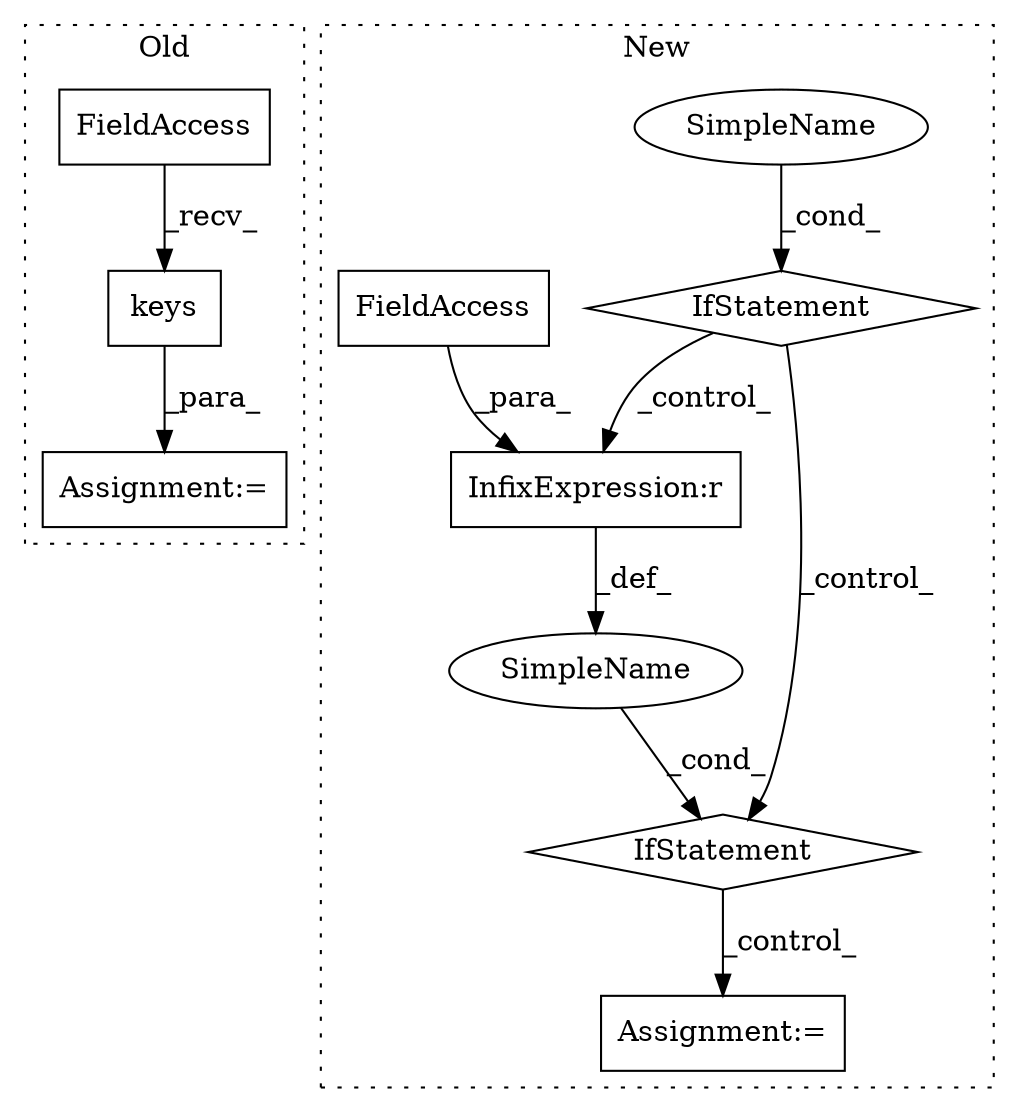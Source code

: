 digraph G {
subgraph cluster0 {
1 [label="keys" a="32" s="3268" l="6" shape="box"];
3 [label="Assignment:=" a="7" s="3241" l="42" shape="box"];
10 [label="FieldAccess" a="22" s="3253" l="14" shape="box"];
label = "Old";
style="dotted";
}
subgraph cluster1 {
2 [label="IfStatement" a="25" s="3400,3421" l="4,2" shape="diamond"];
4 [label="Assignment:=" a="7" s="3611" l="1" shape="box"];
5 [label="SimpleName" a="42" s="" l="" shape="ellipse"];
6 [label="InfixExpression:r" a="27" s="3413" l="4" shape="box"];
7 [label="SimpleName" a="42" s="" l="" shape="ellipse"];
8 [label="IfStatement" a="25" s="3181,3223" l="4,2" shape="diamond"];
9 [label="FieldAccess" a="22" s="3417" l="4" shape="box"];
label = "New";
style="dotted";
}
1 -> 3 [label="_para_"];
2 -> 4 [label="_control_"];
5 -> 2 [label="_cond_"];
6 -> 5 [label="_def_"];
7 -> 8 [label="_cond_"];
8 -> 2 [label="_control_"];
8 -> 6 [label="_control_"];
9 -> 6 [label="_para_"];
10 -> 1 [label="_recv_"];
}
